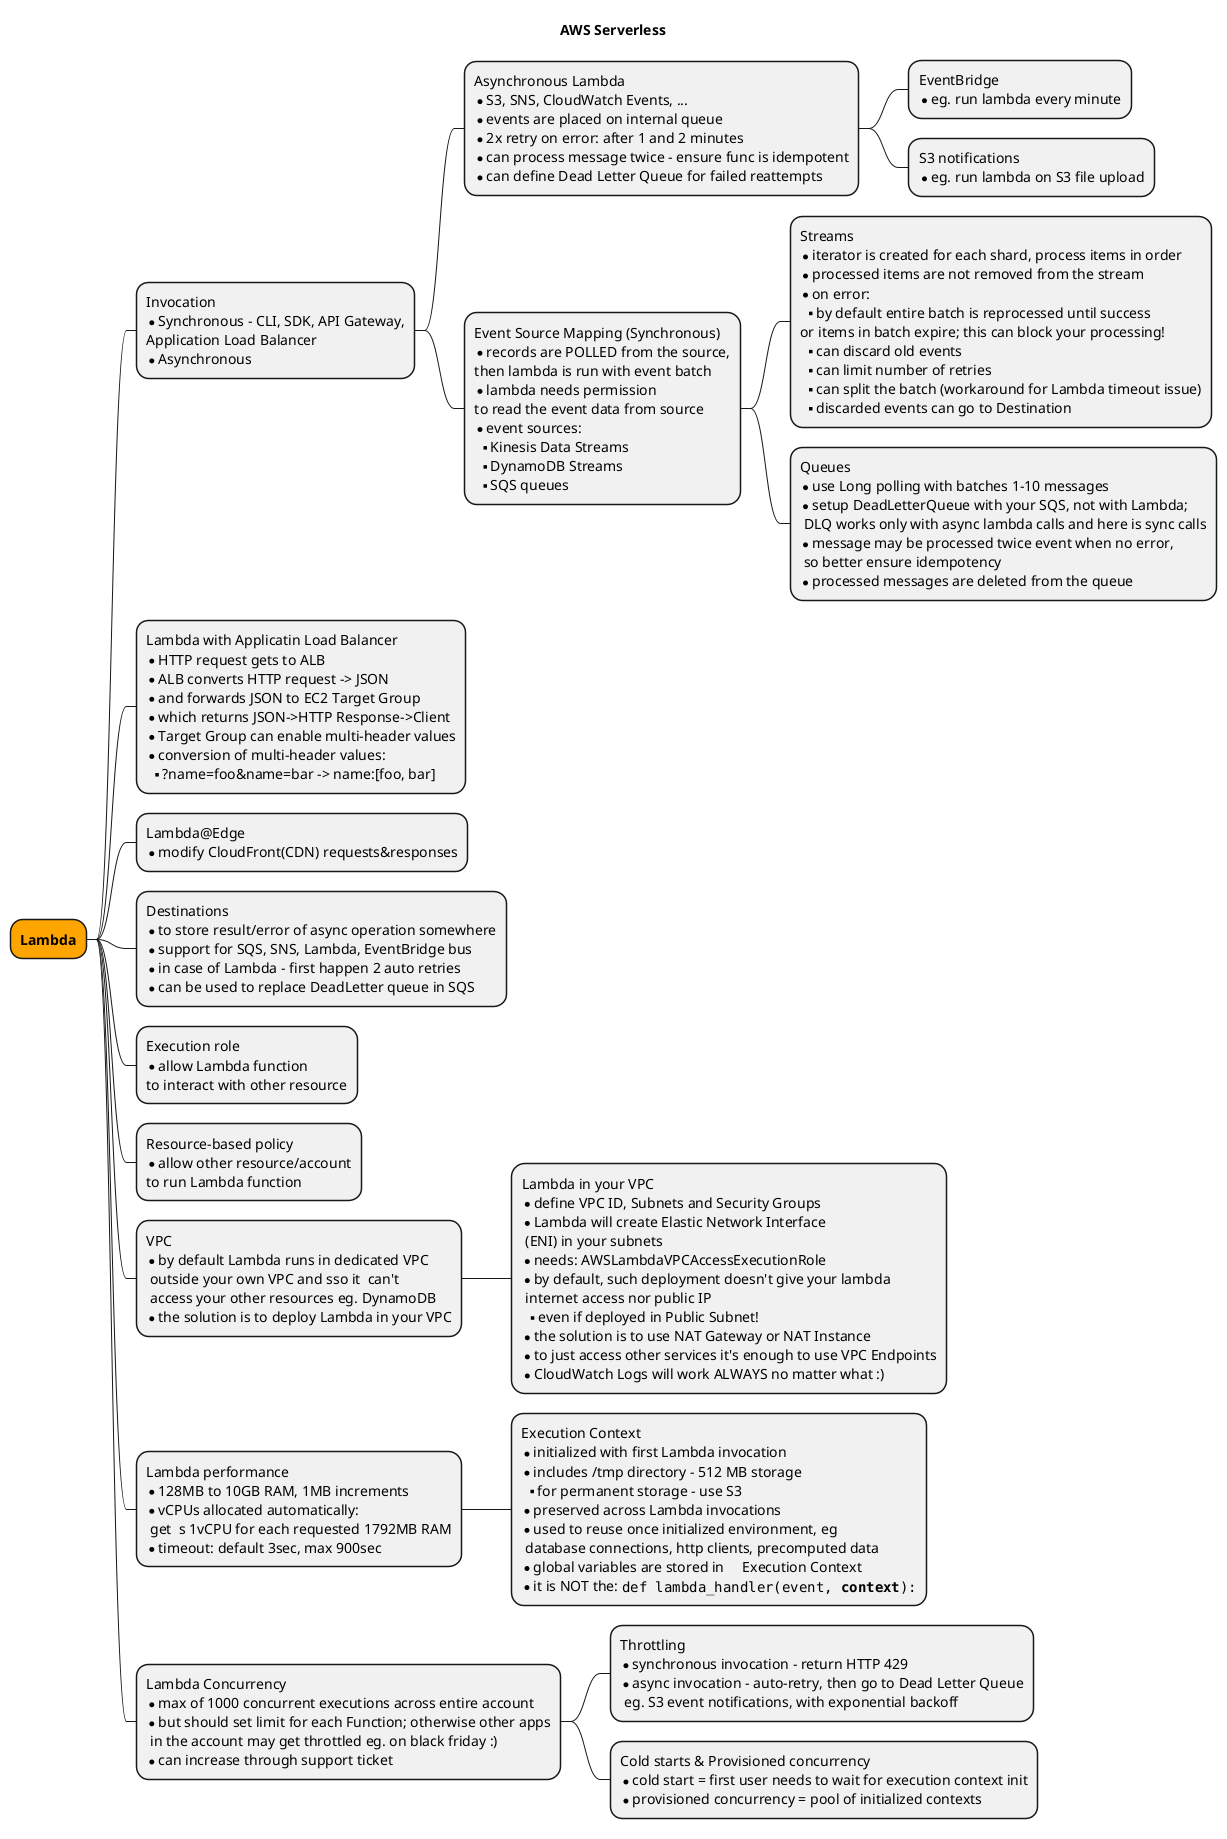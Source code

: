 @startmindmap 00-diagram

title AWS Serverless

<style>
mindmapDiagram {
  .trail {
    BackgroundColor Pink
  }
  .orange {
    BackgroundColor orange
  }
  .xray {
    BackgroundColor LightSkyBlue
  }
  .watch {
    BackgroundColor LightGreen
  }
}
</style>


*[#Orange] <b>Lambda
 * Invocation\n*Synchronous - CLI, SDK, API Gateway,\nApplication Load Balancer\n*Asynchronous
  * Asynchronous Lambda\n*S3, SNS, CloudWatch Events, ...\n*events are placed on internal queue\n*2x retry on error: after 1 and 2 minutes\n*can process message twice - ensure func is idempotent\n*can define Dead Letter Queue for failed reattempts
   * EventBridge\n*eg. run lambda every minute
   * S3 notifications\n*eg. run lambda on S3 file upload
  * Event Source Mapping (Synchronous)\n*records are POLLED from the source,\nthen lambda is run with event batch\n*lambda needs permission\nto read the event data from source\n*event sources:\n**Kinesis Data Streams\n**DynamoDB Streams\n**SQS queues
   * Streams\n*iterator is created for each shard, process items in order\n*processed items are not removed from the stream\n*on error:\n**by default entire batch is reprocessed until success\nor items in batch expire; this can block your processing!\n**can discard old events\n**can limit number of retries\n**can split the batch (workaround for Lambda timeout issue)\n**discarded events can go to Destination
   * Queues\n*use Long polling with batches 1-10 messages\n*setup DeadLetterQueue with your SQS, not with Lambda;\n DLQ works only with async lambda calls and here is sync calls\n*message may be processed twice event when no error,\n so better ensure idempotency\n*processed messages are deleted from the queue
 * Lambda with Applicatin Load Balancer\n*HTTP request gets to ALB\n*ALB converts HTTP request -> JSON\n*and forwards JSON to EC2 Target Group\n*which returns JSON->HTTP Response->Client\n*Target Group can enable multi-header values\n*conversion of multi-header values:\n**?name=foo&name=bar -> name:[foo, bar]
 * Lambda@Edge\n*modify CloudFront(CDN) requests&responses
 * Destinations\n*to store result/error of async operation somewhere\n*support for SQS, SNS, Lambda, EventBridge bus\n*in case of Lambda - first happen 2 auto retries\n*can be used to replace DeadLetter queue in SQS
 * Execution role\n*allow Lambda function\nto interact with other resource
 * Resource-based policy\n*allow other resource/account\nto run Lambda function
 * VPC\n*by default Lambda runs in dedicated VPC\n outside your own VPC and sso it  can't\n access your other resources eg. DynamoDB\n*the solution is to deploy Lambda in your VPC
  * Lambda in your VPC\n*define VPC ID, Subnets and Security Groups\n*Lambda will create Elastic Network Interface\n (ENI) in your subnets\n*needs: AWSLambdaVPCAccessExecutionRole\n*by default, such deployment doesn't give your lambda\n internet access nor public IP\n**even if deployed in Public Subnet!\n*the solution is to use NAT Gateway or NAT Instance\n*to just access other services it's enough to use VPC Endpoints\n*CloudWatch Logs will work ALWAYS no matter what :)
 * Lambda performance\n*128MB to 10GB RAM, 1MB increments\n*vCPUs allocated automatically:\n get  s 1vCPU for each requested 1792MB RAM\n*timeout: default 3sec, max 900sec
  * Execution Context\n*initialized with first Lambda invocation\n*includes /tmp directory - 512 MB storage\n**for permanent storage - use S3\n*preserved across Lambda invocations\n*used to reuse once initialized environment, eg\n database connections, http clients, precomputed data\n*global variables are stored in     Execution Context\n*it is NOT the: ""def lambda_handler(event, **context**):""
 * Lambda Concurrency\n*max of 1000 concurrent executions across entire account\n*but should set limit for each Function; otherwise other apps\n in the account may get throttled eg. on black friday :) \n*can increase through support ticket
  * Throttling\n*synchronous invocation - return HTTP 429\n*async invocation - auto-retry, then go to Dead Letter Queue\n eg. S3 event notifications, with exponential backoff
  * Cold starts & Provisioned concurrency\n*cold start = first user needs to wait for execution context init\n*provisioned concurrency = pool of initialized contexts

@endmindmap
